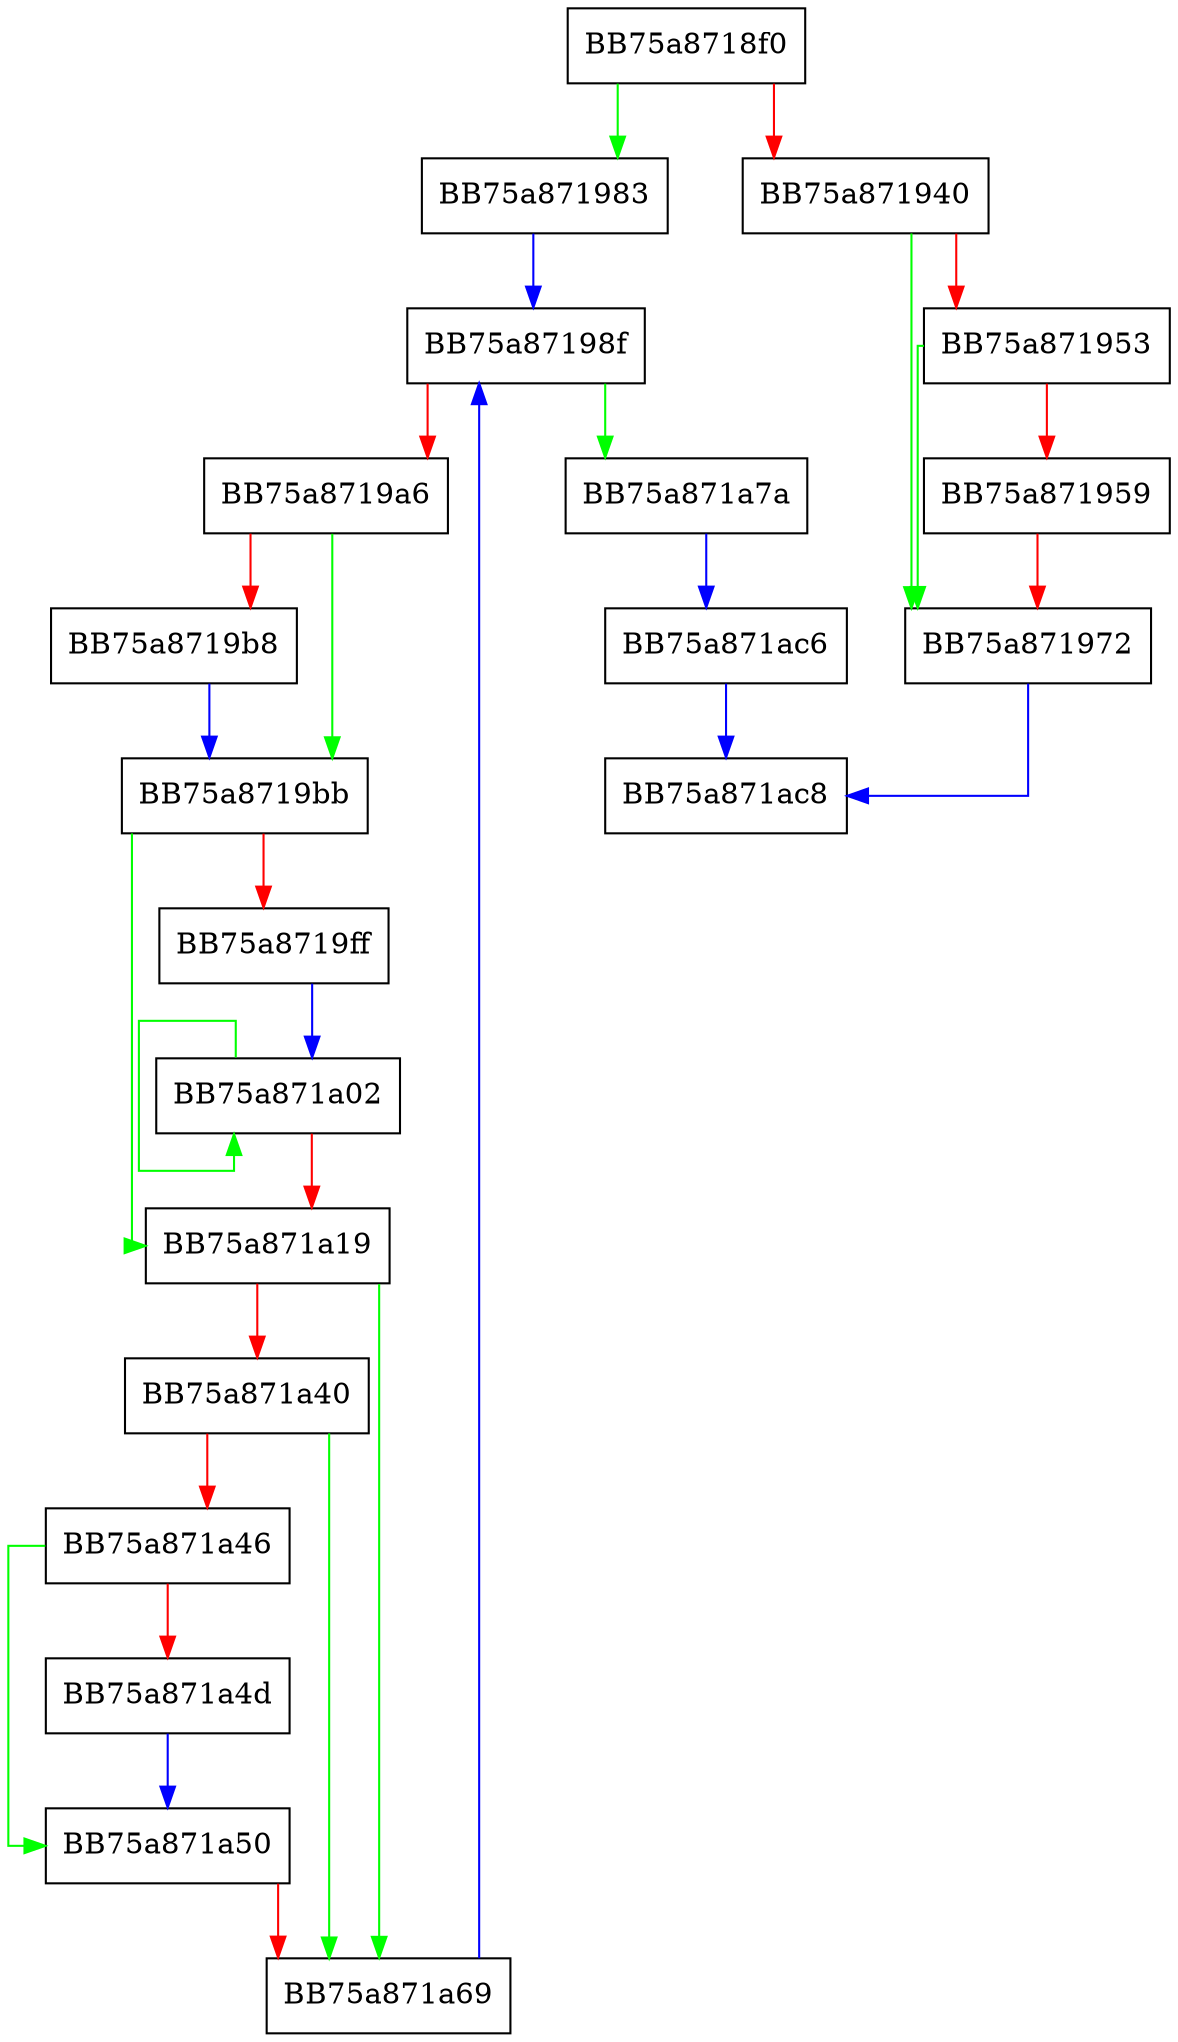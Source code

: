 digraph SetDlpUnallowedRDPAppsData {
  node [shape="box"];
  graph [splines=ortho];
  BB75a8718f0 -> BB75a871983 [color="green"];
  BB75a8718f0 -> BB75a871940 [color="red"];
  BB75a871940 -> BB75a871972 [color="green"];
  BB75a871940 -> BB75a871953 [color="red"];
  BB75a871953 -> BB75a871972 [color="green"];
  BB75a871953 -> BB75a871959 [color="red"];
  BB75a871959 -> BB75a871972 [color="red"];
  BB75a871972 -> BB75a871ac8 [color="blue"];
  BB75a871983 -> BB75a87198f [color="blue"];
  BB75a87198f -> BB75a871a7a [color="green"];
  BB75a87198f -> BB75a8719a6 [color="red"];
  BB75a8719a6 -> BB75a8719bb [color="green"];
  BB75a8719a6 -> BB75a8719b8 [color="red"];
  BB75a8719b8 -> BB75a8719bb [color="blue"];
  BB75a8719bb -> BB75a871a19 [color="green"];
  BB75a8719bb -> BB75a8719ff [color="red"];
  BB75a8719ff -> BB75a871a02 [color="blue"];
  BB75a871a02 -> BB75a871a02 [color="green"];
  BB75a871a02 -> BB75a871a19 [color="red"];
  BB75a871a19 -> BB75a871a69 [color="green"];
  BB75a871a19 -> BB75a871a40 [color="red"];
  BB75a871a40 -> BB75a871a69 [color="green"];
  BB75a871a40 -> BB75a871a46 [color="red"];
  BB75a871a46 -> BB75a871a50 [color="green"];
  BB75a871a46 -> BB75a871a4d [color="red"];
  BB75a871a4d -> BB75a871a50 [color="blue"];
  BB75a871a50 -> BB75a871a69 [color="red"];
  BB75a871a69 -> BB75a87198f [color="blue"];
  BB75a871a7a -> BB75a871ac6 [color="blue"];
  BB75a871ac6 -> BB75a871ac8 [color="blue"];
}